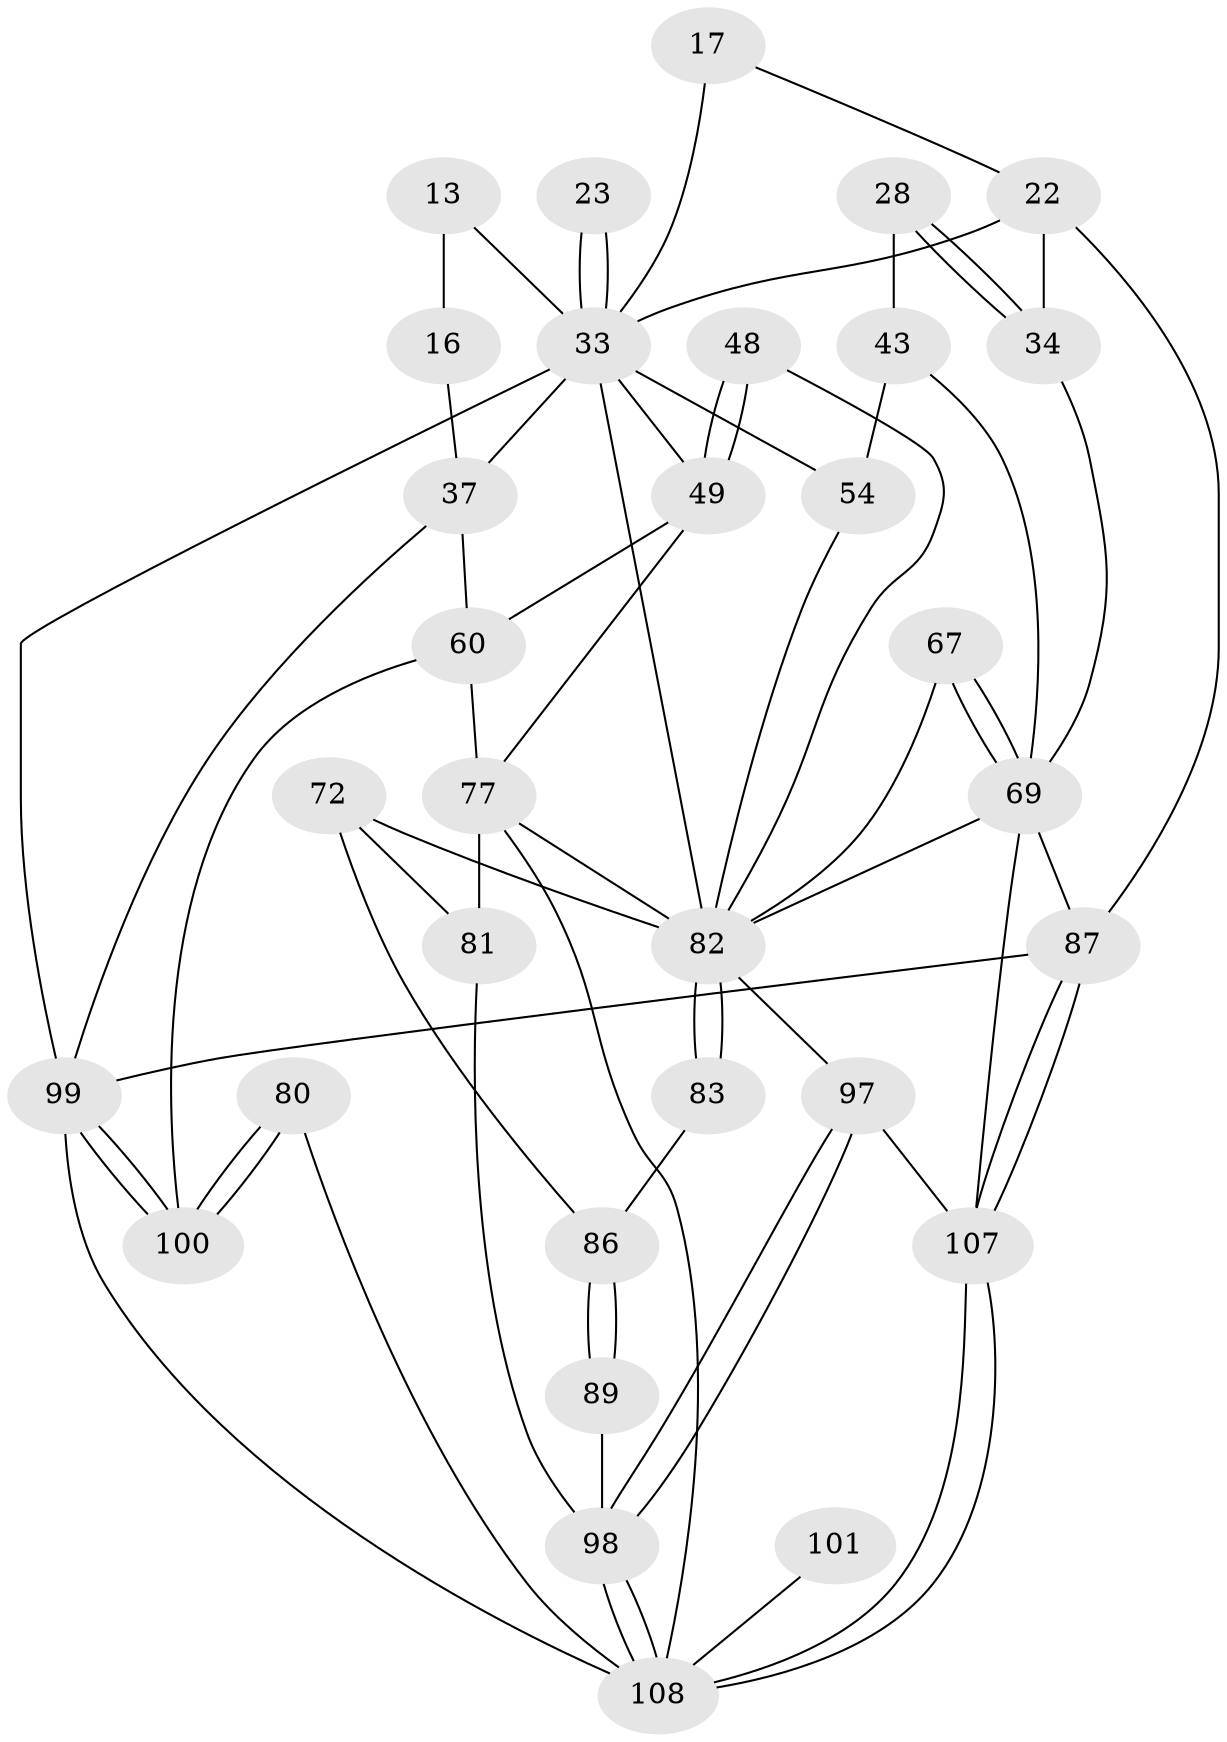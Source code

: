 // original degree distribution, {3: 0.018518518518518517, 6: 0.21296296296296297, 4: 0.23148148148148148, 5: 0.5370370370370371}
// Generated by graph-tools (version 1.1) at 2025/07/03/04/25 22:07:04]
// undirected, 32 vertices, 68 edges
graph export_dot {
graph [start="1"]
  node [color=gray90,style=filled];
  13 [pos="+0.3712749146779814+0"];
  16 [pos="+0.3353257604683589+0.08420154710192375",super="+12"];
  17 [pos="+0.7552109272621743+0.06824736774032658",super="+6"];
  22 [pos="+0.8818058479923226+0.10915651650164919",super="+2+21+1"];
  23 [pos="+0.5262481859563858+0.2490420045365612"];
  28 [pos="+0.8256744667462094+0.303136773870649"];
  33 [pos="+0.5353449526524398+0.27323357168469264",super="+32+19"];
  34 [pos="+1+0.2602507051901867",super="+26+27"];
  37 [pos="+0.07060152452247086+0.26924389295420603",super="+11+36"];
  43 [pos="+0.9570736929453898+0.4323411149583169",super="+29"];
  48 [pos="+0.4654994547889716+0.3887874723244421"];
  49 [pos="+0.3929527886886314+0.469063519176829",super="+39+38"];
  54 [pos="+0.8088378767781678+0.4294161612523023",super="+30"];
  60 [pos="+0.17500995292514493+0.5172999982972605",super="+51+40"];
  67 [pos="+0.9122087234426115+0.6321960468194454"];
  69 [pos="+1+0.4972841614947564",super="+41+58+35"];
  72 [pos="+0.5582834387410108+0.6396581832378144"];
  77 [pos="+0.29467900646040623+0.6596504570663487",super="+70+53+57"];
  80 [pos="+0.1177001491142408+0.7047796779059552"];
  81 [pos="+0.41223598066360295+0.6715092161572903",super="+74+73"];
  82 [pos="+0.8573596078815212+0.708179255948169",super="+68+71"];
  83 [pos="+0.8040164998400499+0.6725171961483596",super="+75+66+63+76"];
  86 [pos="+0.6842864160673164+0.7284762868676536",super="+84+85"];
  87 [pos="+1+1",super="+3"];
  89 [pos="+0.6266254617992664+0.8816970737706838"];
  97 [pos="+0.8337780892759281+0.8171126728850161",super="+95"];
  98 [pos="+0.614376953146573+0.9874208265855702",super="+90+91+92+93"];
  99 [pos="+0+1",super="+4+10"];
  100 [pos="+0+0.6749891738311677",super="+62+61"];
  101 [pos="+0.31799910390511166+0.8229017270792306"];
  107 [pos="+1+1",super="+106+94"];
  108 [pos="+0.6132445717859979+1",super="+105+104"];
  13 -- 16 [weight=2];
  13 -- 33;
  16 -- 37 [weight=2];
  17 -- 33 [weight=3];
  17 -- 22;
  22 -- 87;
  22 -- 34 [weight=2];
  22 -- 33;
  23 -- 33 [weight=3];
  23 -- 33;
  28 -- 34 [weight=2];
  28 -- 34;
  28 -- 43;
  33 -- 49;
  33 -- 54;
  33 -- 99;
  33 -- 37;
  33 -- 82 [weight=2];
  34 -- 69;
  37 -- 60 [weight=2];
  37 -- 99;
  43 -- 54 [weight=2];
  43 -- 69;
  48 -- 49 [weight=2];
  48 -- 49;
  48 -- 82;
  49 -- 77;
  49 -- 60;
  54 -- 82;
  60 -- 100;
  60 -- 77 [weight=2];
  67 -- 69 [weight=2];
  67 -- 69;
  67 -- 82;
  69 -- 107;
  69 -- 82;
  69 -- 87;
  72 -- 86;
  72 -- 81;
  72 -- 82;
  77 -- 81 [weight=2];
  77 -- 82;
  77 -- 108;
  80 -- 100 [weight=2];
  80 -- 100;
  80 -- 108;
  81 -- 98 [weight=2];
  82 -- 83 [weight=5];
  82 -- 83;
  82 -- 97;
  83 -- 86 [weight=2];
  86 -- 89 [weight=2];
  86 -- 89;
  87 -- 107 [weight=2];
  87 -- 107;
  87 -- 99 [weight=2];
  89 -- 98;
  97 -- 98;
  97 -- 98;
  97 -- 107 [weight=2];
  98 -- 108 [weight=3];
  98 -- 108;
  99 -- 100 [weight=2];
  99 -- 100;
  99 -- 108;
  101 -- 108 [weight=3];
  107 -- 108;
  107 -- 108;
}
